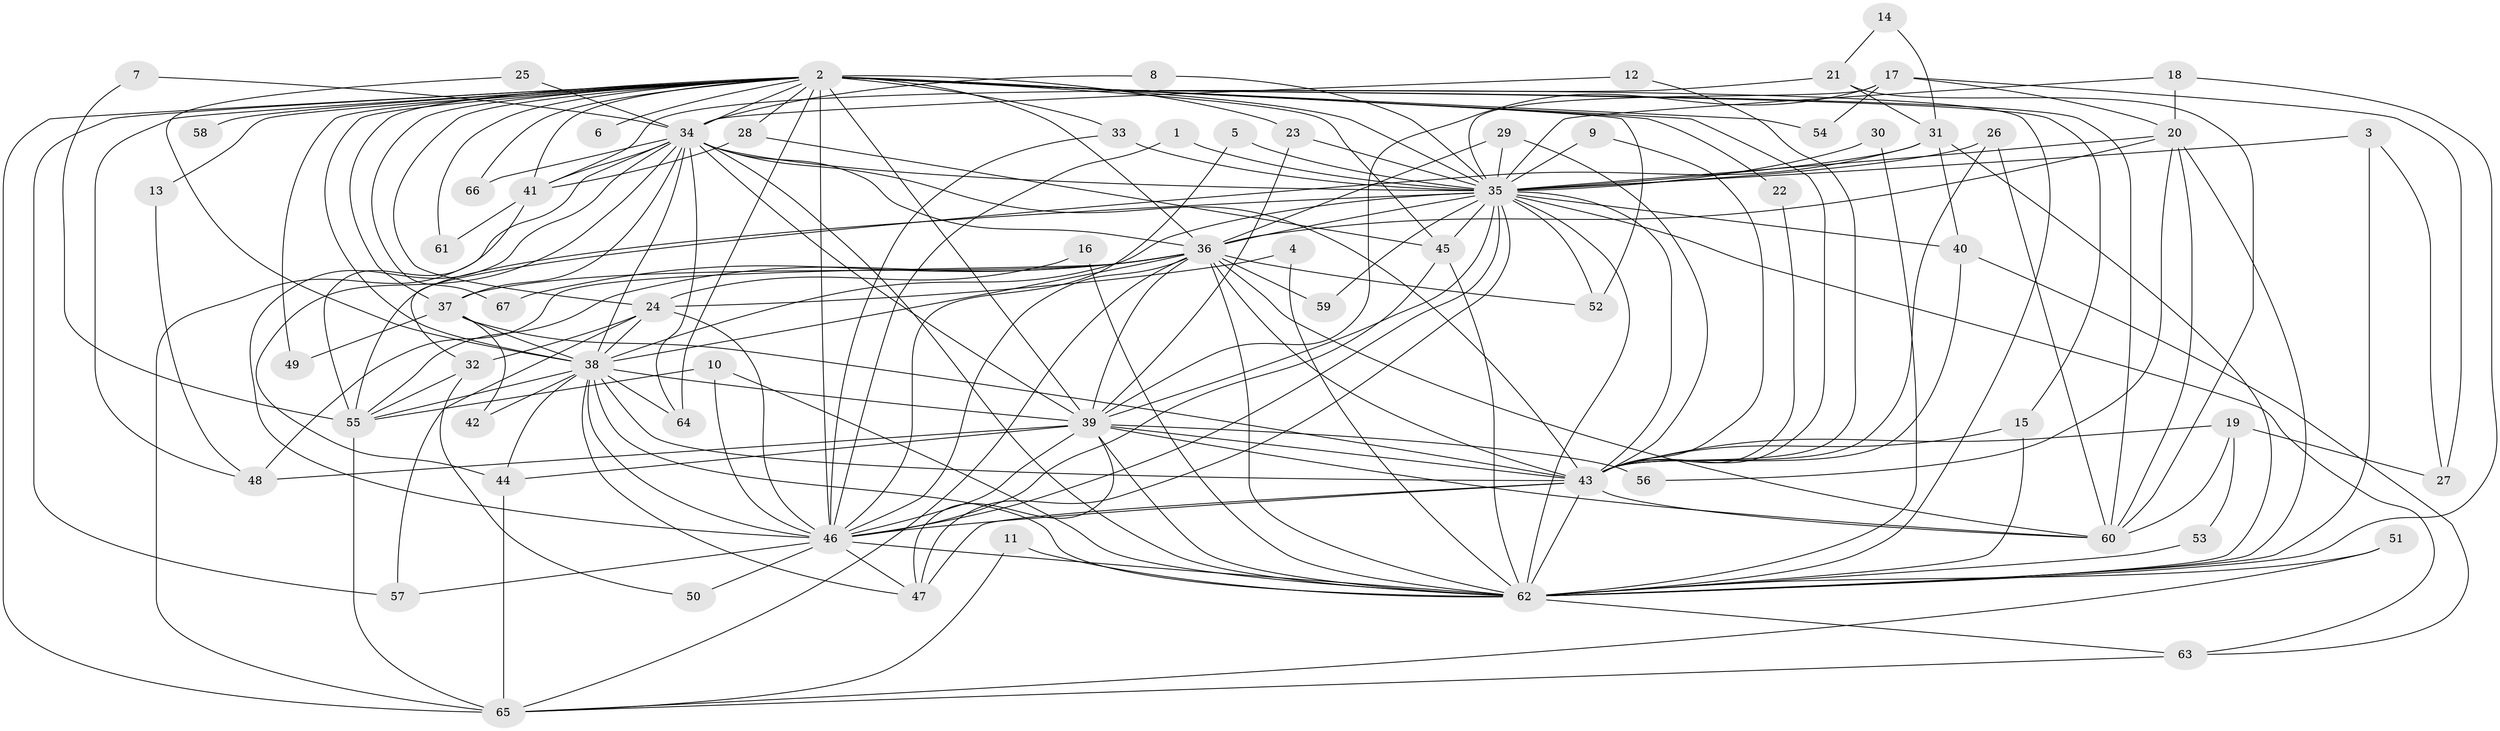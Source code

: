 // original degree distribution, {18: 0.007462686567164179, 31: 0.014925373134328358, 22: 0.022388059701492536, 26: 0.007462686567164179, 21: 0.007462686567164179, 25: 0.007462686567164179, 17: 0.007462686567164179, 2: 0.5298507462686567, 4: 0.05223880597014925, 5: 0.05223880597014925, 3: 0.23134328358208955, 6: 0.03731343283582089, 7: 0.007462686567164179, 8: 0.014925373134328358}
// Generated by graph-tools (version 1.1) at 2025/25/03/09/25 03:25:40]
// undirected, 67 vertices, 188 edges
graph export_dot {
graph [start="1"]
  node [color=gray90,style=filled];
  1;
  2;
  3;
  4;
  5;
  6;
  7;
  8;
  9;
  10;
  11;
  12;
  13;
  14;
  15;
  16;
  17;
  18;
  19;
  20;
  21;
  22;
  23;
  24;
  25;
  26;
  27;
  28;
  29;
  30;
  31;
  32;
  33;
  34;
  35;
  36;
  37;
  38;
  39;
  40;
  41;
  42;
  43;
  44;
  45;
  46;
  47;
  48;
  49;
  50;
  51;
  52;
  53;
  54;
  55;
  56;
  57;
  58;
  59;
  60;
  61;
  62;
  63;
  64;
  65;
  66;
  67;
  1 -- 35 [weight=1.0];
  1 -- 46 [weight=1.0];
  2 -- 6 [weight=2.0];
  2 -- 13 [weight=1.0];
  2 -- 15 [weight=1.0];
  2 -- 22 [weight=1.0];
  2 -- 23 [weight=1.0];
  2 -- 24 [weight=1.0];
  2 -- 28 [weight=2.0];
  2 -- 33 [weight=2.0];
  2 -- 34 [weight=2.0];
  2 -- 35 [weight=3.0];
  2 -- 36 [weight=2.0];
  2 -- 37 [weight=1.0];
  2 -- 38 [weight=4.0];
  2 -- 39 [weight=3.0];
  2 -- 41 [weight=1.0];
  2 -- 43 [weight=2.0];
  2 -- 45 [weight=1.0];
  2 -- 46 [weight=3.0];
  2 -- 48 [weight=1.0];
  2 -- 49 [weight=1.0];
  2 -- 52 [weight=1.0];
  2 -- 54 [weight=1.0];
  2 -- 57 [weight=1.0];
  2 -- 58 [weight=1.0];
  2 -- 60 [weight=1.0];
  2 -- 61 [weight=2.0];
  2 -- 62 [weight=3.0];
  2 -- 64 [weight=1.0];
  2 -- 65 [weight=1.0];
  2 -- 66 [weight=1.0];
  2 -- 67 [weight=1.0];
  3 -- 27 [weight=1.0];
  3 -- 35 [weight=1.0];
  3 -- 62 [weight=1.0];
  4 -- 24 [weight=1.0];
  4 -- 62 [weight=1.0];
  5 -- 35 [weight=1.0];
  5 -- 46 [weight=1.0];
  7 -- 34 [weight=1.0];
  7 -- 55 [weight=1.0];
  8 -- 34 [weight=1.0];
  8 -- 35 [weight=1.0];
  9 -- 35 [weight=1.0];
  9 -- 43 [weight=1.0];
  10 -- 46 [weight=1.0];
  10 -- 55 [weight=1.0];
  10 -- 62 [weight=1.0];
  11 -- 62 [weight=1.0];
  11 -- 65 [weight=1.0];
  12 -- 34 [weight=1.0];
  12 -- 43 [weight=1.0];
  13 -- 48 [weight=1.0];
  14 -- 21 [weight=1.0];
  14 -- 31 [weight=1.0];
  15 -- 43 [weight=1.0];
  15 -- 62 [weight=1.0];
  16 -- 24 [weight=1.0];
  16 -- 62 [weight=1.0];
  17 -- 20 [weight=1.0];
  17 -- 27 [weight=1.0];
  17 -- 35 [weight=1.0];
  17 -- 39 [weight=1.0];
  17 -- 54 [weight=1.0];
  18 -- 20 [weight=1.0];
  18 -- 35 [weight=1.0];
  18 -- 62 [weight=1.0];
  19 -- 27 [weight=1.0];
  19 -- 43 [weight=2.0];
  19 -- 53 [weight=1.0];
  19 -- 60 [weight=1.0];
  20 -- 35 [weight=1.0];
  20 -- 36 [weight=1.0];
  20 -- 56 [weight=1.0];
  20 -- 60 [weight=1.0];
  20 -- 62 [weight=1.0];
  21 -- 31 [weight=1.0];
  21 -- 41 [weight=1.0];
  21 -- 60 [weight=1.0];
  22 -- 43 [weight=1.0];
  23 -- 35 [weight=1.0];
  23 -- 39 [weight=1.0];
  24 -- 32 [weight=1.0];
  24 -- 38 [weight=1.0];
  24 -- 46 [weight=1.0];
  24 -- 57 [weight=1.0];
  25 -- 34 [weight=1.0];
  25 -- 38 [weight=1.0];
  26 -- 35 [weight=1.0];
  26 -- 43 [weight=1.0];
  26 -- 60 [weight=1.0];
  28 -- 41 [weight=1.0];
  28 -- 45 [weight=1.0];
  29 -- 35 [weight=1.0];
  29 -- 36 [weight=1.0];
  29 -- 43 [weight=1.0];
  30 -- 35 [weight=2.0];
  30 -- 62 [weight=1.0];
  31 -- 32 [weight=1.0];
  31 -- 35 [weight=1.0];
  31 -- 40 [weight=1.0];
  31 -- 62 [weight=1.0];
  32 -- 50 [weight=1.0];
  32 -- 55 [weight=1.0];
  33 -- 35 [weight=1.0];
  33 -- 46 [weight=1.0];
  34 -- 35 [weight=2.0];
  34 -- 36 [weight=1.0];
  34 -- 37 [weight=1.0];
  34 -- 38 [weight=1.0];
  34 -- 39 [weight=1.0];
  34 -- 41 [weight=1.0];
  34 -- 43 [weight=2.0];
  34 -- 44 [weight=1.0];
  34 -- 46 [weight=1.0];
  34 -- 62 [weight=2.0];
  34 -- 64 [weight=1.0];
  34 -- 65 [weight=1.0];
  34 -- 66 [weight=1.0];
  35 -- 36 [weight=1.0];
  35 -- 38 [weight=1.0];
  35 -- 39 [weight=1.0];
  35 -- 40 [weight=2.0];
  35 -- 43 [weight=1.0];
  35 -- 45 [weight=1.0];
  35 -- 46 [weight=1.0];
  35 -- 47 [weight=1.0];
  35 -- 52 [weight=1.0];
  35 -- 55 [weight=1.0];
  35 -- 59 [weight=1.0];
  35 -- 62 [weight=1.0];
  35 -- 63 [weight=1.0];
  36 -- 37 [weight=1.0];
  36 -- 38 [weight=1.0];
  36 -- 39 [weight=1.0];
  36 -- 43 [weight=2.0];
  36 -- 46 [weight=1.0];
  36 -- 48 [weight=1.0];
  36 -- 52 [weight=1.0];
  36 -- 55 [weight=1.0];
  36 -- 59 [weight=2.0];
  36 -- 60 [weight=1.0];
  36 -- 62 [weight=1.0];
  36 -- 65 [weight=1.0];
  36 -- 67 [weight=1.0];
  37 -- 38 [weight=1.0];
  37 -- 42 [weight=1.0];
  37 -- 43 [weight=1.0];
  37 -- 49 [weight=1.0];
  38 -- 39 [weight=1.0];
  38 -- 42 [weight=1.0];
  38 -- 43 [weight=1.0];
  38 -- 44 [weight=1.0];
  38 -- 46 [weight=1.0];
  38 -- 47 [weight=1.0];
  38 -- 55 [weight=1.0];
  38 -- 62 [weight=3.0];
  38 -- 64 [weight=2.0];
  39 -- 43 [weight=1.0];
  39 -- 44 [weight=1.0];
  39 -- 46 [weight=2.0];
  39 -- 47 [weight=1.0];
  39 -- 48 [weight=1.0];
  39 -- 56 [weight=1.0];
  39 -- 60 [weight=1.0];
  39 -- 62 [weight=1.0];
  40 -- 43 [weight=1.0];
  40 -- 63 [weight=1.0];
  41 -- 55 [weight=1.0];
  41 -- 61 [weight=1.0];
  43 -- 46 [weight=3.0];
  43 -- 47 [weight=1.0];
  43 -- 60 [weight=1.0];
  43 -- 62 [weight=1.0];
  44 -- 65 [weight=2.0];
  45 -- 46 [weight=1.0];
  45 -- 62 [weight=1.0];
  46 -- 47 [weight=1.0];
  46 -- 50 [weight=1.0];
  46 -- 57 [weight=1.0];
  46 -- 62 [weight=1.0];
  51 -- 62 [weight=1.0];
  51 -- 65 [weight=1.0];
  53 -- 62 [weight=1.0];
  55 -- 65 [weight=1.0];
  62 -- 63 [weight=1.0];
  63 -- 65 [weight=1.0];
}

